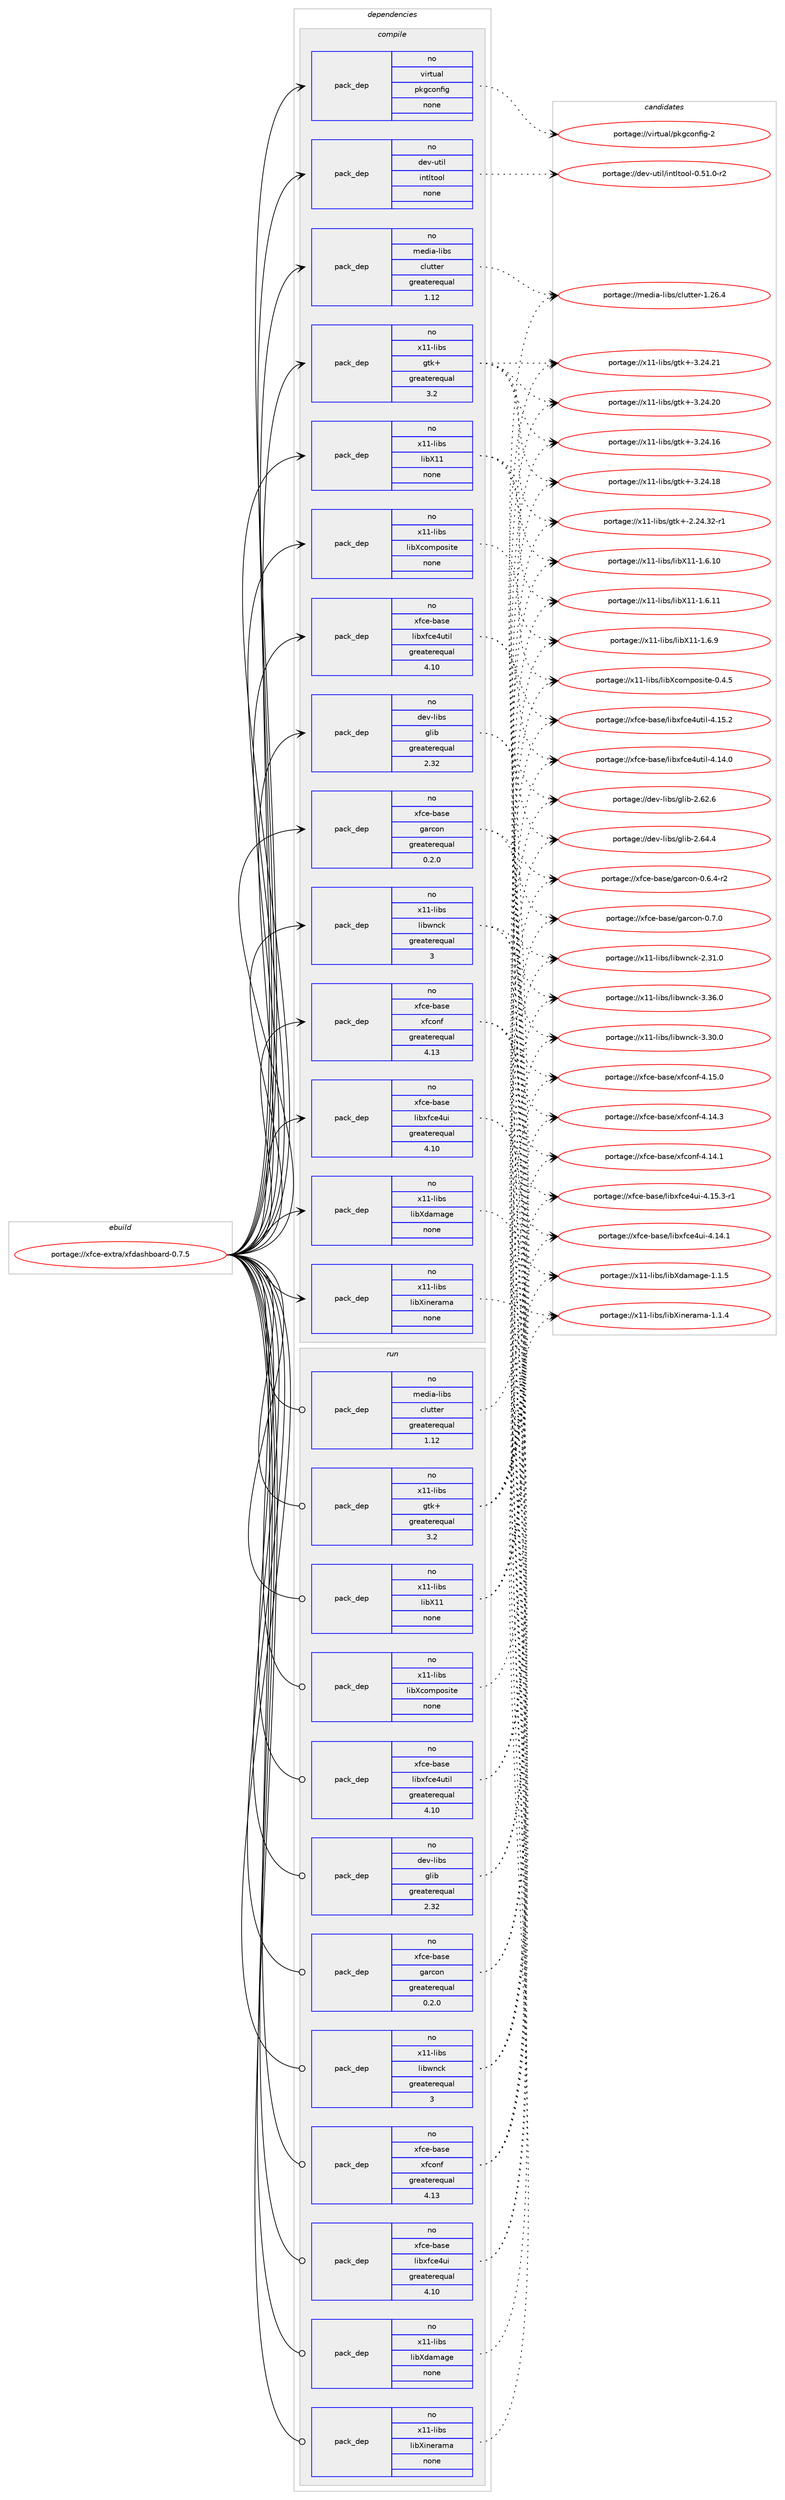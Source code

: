 digraph prolog {

# *************
# Graph options
# *************

newrank=true;
concentrate=true;
compound=true;
graph [rankdir=LR,fontname=Helvetica,fontsize=10,ranksep=1.5];#, ranksep=2.5, nodesep=0.2];
edge  [arrowhead=vee];
node  [fontname=Helvetica,fontsize=10];

# **********
# The ebuild
# **********

subgraph cluster_leftcol {
color=gray;
rank=same;
label=<<i>ebuild</i>>;
id [label="portage://xfce-extra/xfdashboard-0.7.5", color=red, width=4, href="../xfce-extra/xfdashboard-0.7.5.svg"];
}

# ****************
# The dependencies
# ****************

subgraph cluster_midcol {
color=gray;
label=<<i>dependencies</i>>;
subgraph cluster_compile {
fillcolor="#eeeeee";
style=filled;
label=<<i>compile</i>>;
subgraph pack1 {
dependency1 [label=<<TABLE BORDER="0" CELLBORDER="1" CELLSPACING="0" CELLPADDING="4" WIDTH="220"><TR><TD ROWSPAN="6" CELLPADDING="30">pack_dep</TD></TR><TR><TD WIDTH="110">no</TD></TR><TR><TD>dev-libs</TD></TR><TR><TD>glib</TD></TR><TR><TD>greaterequal</TD></TR><TR><TD>2.32</TD></TR></TABLE>>, shape=none, color=blue];
}
id:e -> dependency1:w [weight=20,style="solid",arrowhead="vee"];
subgraph pack2 {
dependency2 [label=<<TABLE BORDER="0" CELLBORDER="1" CELLSPACING="0" CELLPADDING="4" WIDTH="220"><TR><TD ROWSPAN="6" CELLPADDING="30">pack_dep</TD></TR><TR><TD WIDTH="110">no</TD></TR><TR><TD>dev-util</TD></TR><TR><TD>intltool</TD></TR><TR><TD>none</TD></TR><TR><TD></TD></TR></TABLE>>, shape=none, color=blue];
}
id:e -> dependency2:w [weight=20,style="solid",arrowhead="vee"];
subgraph pack3 {
dependency3 [label=<<TABLE BORDER="0" CELLBORDER="1" CELLSPACING="0" CELLPADDING="4" WIDTH="220"><TR><TD ROWSPAN="6" CELLPADDING="30">pack_dep</TD></TR><TR><TD WIDTH="110">no</TD></TR><TR><TD>media-libs</TD></TR><TR><TD>clutter</TD></TR><TR><TD>greaterequal</TD></TR><TR><TD>1.12</TD></TR></TABLE>>, shape=none, color=blue];
}
id:e -> dependency3:w [weight=20,style="solid",arrowhead="vee"];
subgraph pack4 {
dependency4 [label=<<TABLE BORDER="0" CELLBORDER="1" CELLSPACING="0" CELLPADDING="4" WIDTH="220"><TR><TD ROWSPAN="6" CELLPADDING="30">pack_dep</TD></TR><TR><TD WIDTH="110">no</TD></TR><TR><TD>virtual</TD></TR><TR><TD>pkgconfig</TD></TR><TR><TD>none</TD></TR><TR><TD></TD></TR></TABLE>>, shape=none, color=blue];
}
id:e -> dependency4:w [weight=20,style="solid",arrowhead="vee"];
subgraph pack5 {
dependency5 [label=<<TABLE BORDER="0" CELLBORDER="1" CELLSPACING="0" CELLPADDING="4" WIDTH="220"><TR><TD ROWSPAN="6" CELLPADDING="30">pack_dep</TD></TR><TR><TD WIDTH="110">no</TD></TR><TR><TD>x11-libs</TD></TR><TR><TD>gtk+</TD></TR><TR><TD>greaterequal</TD></TR><TR><TD>3.2</TD></TR></TABLE>>, shape=none, color=blue];
}
id:e -> dependency5:w [weight=20,style="solid",arrowhead="vee"];
subgraph pack6 {
dependency6 [label=<<TABLE BORDER="0" CELLBORDER="1" CELLSPACING="0" CELLPADDING="4" WIDTH="220"><TR><TD ROWSPAN="6" CELLPADDING="30">pack_dep</TD></TR><TR><TD WIDTH="110">no</TD></TR><TR><TD>x11-libs</TD></TR><TR><TD>libX11</TD></TR><TR><TD>none</TD></TR><TR><TD></TD></TR></TABLE>>, shape=none, color=blue];
}
id:e -> dependency6:w [weight=20,style="solid",arrowhead="vee"];
subgraph pack7 {
dependency7 [label=<<TABLE BORDER="0" CELLBORDER="1" CELLSPACING="0" CELLPADDING="4" WIDTH="220"><TR><TD ROWSPAN="6" CELLPADDING="30">pack_dep</TD></TR><TR><TD WIDTH="110">no</TD></TR><TR><TD>x11-libs</TD></TR><TR><TD>libXcomposite</TD></TR><TR><TD>none</TD></TR><TR><TD></TD></TR></TABLE>>, shape=none, color=blue];
}
id:e -> dependency7:w [weight=20,style="solid",arrowhead="vee"];
subgraph pack8 {
dependency8 [label=<<TABLE BORDER="0" CELLBORDER="1" CELLSPACING="0" CELLPADDING="4" WIDTH="220"><TR><TD ROWSPAN="6" CELLPADDING="30">pack_dep</TD></TR><TR><TD WIDTH="110">no</TD></TR><TR><TD>x11-libs</TD></TR><TR><TD>libXdamage</TD></TR><TR><TD>none</TD></TR><TR><TD></TD></TR></TABLE>>, shape=none, color=blue];
}
id:e -> dependency8:w [weight=20,style="solid",arrowhead="vee"];
subgraph pack9 {
dependency9 [label=<<TABLE BORDER="0" CELLBORDER="1" CELLSPACING="0" CELLPADDING="4" WIDTH="220"><TR><TD ROWSPAN="6" CELLPADDING="30">pack_dep</TD></TR><TR><TD WIDTH="110">no</TD></TR><TR><TD>x11-libs</TD></TR><TR><TD>libXinerama</TD></TR><TR><TD>none</TD></TR><TR><TD></TD></TR></TABLE>>, shape=none, color=blue];
}
id:e -> dependency9:w [weight=20,style="solid",arrowhead="vee"];
subgraph pack10 {
dependency10 [label=<<TABLE BORDER="0" CELLBORDER="1" CELLSPACING="0" CELLPADDING="4" WIDTH="220"><TR><TD ROWSPAN="6" CELLPADDING="30">pack_dep</TD></TR><TR><TD WIDTH="110">no</TD></TR><TR><TD>x11-libs</TD></TR><TR><TD>libwnck</TD></TR><TR><TD>greaterequal</TD></TR><TR><TD>3</TD></TR></TABLE>>, shape=none, color=blue];
}
id:e -> dependency10:w [weight=20,style="solid",arrowhead="vee"];
subgraph pack11 {
dependency11 [label=<<TABLE BORDER="0" CELLBORDER="1" CELLSPACING="0" CELLPADDING="4" WIDTH="220"><TR><TD ROWSPAN="6" CELLPADDING="30">pack_dep</TD></TR><TR><TD WIDTH="110">no</TD></TR><TR><TD>xfce-base</TD></TR><TR><TD>garcon</TD></TR><TR><TD>greaterequal</TD></TR><TR><TD>0.2.0</TD></TR></TABLE>>, shape=none, color=blue];
}
id:e -> dependency11:w [weight=20,style="solid",arrowhead="vee"];
subgraph pack12 {
dependency12 [label=<<TABLE BORDER="0" CELLBORDER="1" CELLSPACING="0" CELLPADDING="4" WIDTH="220"><TR><TD ROWSPAN="6" CELLPADDING="30">pack_dep</TD></TR><TR><TD WIDTH="110">no</TD></TR><TR><TD>xfce-base</TD></TR><TR><TD>libxfce4ui</TD></TR><TR><TD>greaterequal</TD></TR><TR><TD>4.10</TD></TR></TABLE>>, shape=none, color=blue];
}
id:e -> dependency12:w [weight=20,style="solid",arrowhead="vee"];
subgraph pack13 {
dependency13 [label=<<TABLE BORDER="0" CELLBORDER="1" CELLSPACING="0" CELLPADDING="4" WIDTH="220"><TR><TD ROWSPAN="6" CELLPADDING="30">pack_dep</TD></TR><TR><TD WIDTH="110">no</TD></TR><TR><TD>xfce-base</TD></TR><TR><TD>libxfce4util</TD></TR><TR><TD>greaterequal</TD></TR><TR><TD>4.10</TD></TR></TABLE>>, shape=none, color=blue];
}
id:e -> dependency13:w [weight=20,style="solid",arrowhead="vee"];
subgraph pack14 {
dependency14 [label=<<TABLE BORDER="0" CELLBORDER="1" CELLSPACING="0" CELLPADDING="4" WIDTH="220"><TR><TD ROWSPAN="6" CELLPADDING="30">pack_dep</TD></TR><TR><TD WIDTH="110">no</TD></TR><TR><TD>xfce-base</TD></TR><TR><TD>xfconf</TD></TR><TR><TD>greaterequal</TD></TR><TR><TD>4.13</TD></TR></TABLE>>, shape=none, color=blue];
}
id:e -> dependency14:w [weight=20,style="solid",arrowhead="vee"];
}
subgraph cluster_compileandrun {
fillcolor="#eeeeee";
style=filled;
label=<<i>compile and run</i>>;
}
subgraph cluster_run {
fillcolor="#eeeeee";
style=filled;
label=<<i>run</i>>;
subgraph pack15 {
dependency15 [label=<<TABLE BORDER="0" CELLBORDER="1" CELLSPACING="0" CELLPADDING="4" WIDTH="220"><TR><TD ROWSPAN="6" CELLPADDING="30">pack_dep</TD></TR><TR><TD WIDTH="110">no</TD></TR><TR><TD>dev-libs</TD></TR><TR><TD>glib</TD></TR><TR><TD>greaterequal</TD></TR><TR><TD>2.32</TD></TR></TABLE>>, shape=none, color=blue];
}
id:e -> dependency15:w [weight=20,style="solid",arrowhead="odot"];
subgraph pack16 {
dependency16 [label=<<TABLE BORDER="0" CELLBORDER="1" CELLSPACING="0" CELLPADDING="4" WIDTH="220"><TR><TD ROWSPAN="6" CELLPADDING="30">pack_dep</TD></TR><TR><TD WIDTH="110">no</TD></TR><TR><TD>media-libs</TD></TR><TR><TD>clutter</TD></TR><TR><TD>greaterequal</TD></TR><TR><TD>1.12</TD></TR></TABLE>>, shape=none, color=blue];
}
id:e -> dependency16:w [weight=20,style="solid",arrowhead="odot"];
subgraph pack17 {
dependency17 [label=<<TABLE BORDER="0" CELLBORDER="1" CELLSPACING="0" CELLPADDING="4" WIDTH="220"><TR><TD ROWSPAN="6" CELLPADDING="30">pack_dep</TD></TR><TR><TD WIDTH="110">no</TD></TR><TR><TD>x11-libs</TD></TR><TR><TD>gtk+</TD></TR><TR><TD>greaterequal</TD></TR><TR><TD>3.2</TD></TR></TABLE>>, shape=none, color=blue];
}
id:e -> dependency17:w [weight=20,style="solid",arrowhead="odot"];
subgraph pack18 {
dependency18 [label=<<TABLE BORDER="0" CELLBORDER="1" CELLSPACING="0" CELLPADDING="4" WIDTH="220"><TR><TD ROWSPAN="6" CELLPADDING="30">pack_dep</TD></TR><TR><TD WIDTH="110">no</TD></TR><TR><TD>x11-libs</TD></TR><TR><TD>libX11</TD></TR><TR><TD>none</TD></TR><TR><TD></TD></TR></TABLE>>, shape=none, color=blue];
}
id:e -> dependency18:w [weight=20,style="solid",arrowhead="odot"];
subgraph pack19 {
dependency19 [label=<<TABLE BORDER="0" CELLBORDER="1" CELLSPACING="0" CELLPADDING="4" WIDTH="220"><TR><TD ROWSPAN="6" CELLPADDING="30">pack_dep</TD></TR><TR><TD WIDTH="110">no</TD></TR><TR><TD>x11-libs</TD></TR><TR><TD>libXcomposite</TD></TR><TR><TD>none</TD></TR><TR><TD></TD></TR></TABLE>>, shape=none, color=blue];
}
id:e -> dependency19:w [weight=20,style="solid",arrowhead="odot"];
subgraph pack20 {
dependency20 [label=<<TABLE BORDER="0" CELLBORDER="1" CELLSPACING="0" CELLPADDING="4" WIDTH="220"><TR><TD ROWSPAN="6" CELLPADDING="30">pack_dep</TD></TR><TR><TD WIDTH="110">no</TD></TR><TR><TD>x11-libs</TD></TR><TR><TD>libXdamage</TD></TR><TR><TD>none</TD></TR><TR><TD></TD></TR></TABLE>>, shape=none, color=blue];
}
id:e -> dependency20:w [weight=20,style="solid",arrowhead="odot"];
subgraph pack21 {
dependency21 [label=<<TABLE BORDER="0" CELLBORDER="1" CELLSPACING="0" CELLPADDING="4" WIDTH="220"><TR><TD ROWSPAN="6" CELLPADDING="30">pack_dep</TD></TR><TR><TD WIDTH="110">no</TD></TR><TR><TD>x11-libs</TD></TR><TR><TD>libXinerama</TD></TR><TR><TD>none</TD></TR><TR><TD></TD></TR></TABLE>>, shape=none, color=blue];
}
id:e -> dependency21:w [weight=20,style="solid",arrowhead="odot"];
subgraph pack22 {
dependency22 [label=<<TABLE BORDER="0" CELLBORDER="1" CELLSPACING="0" CELLPADDING="4" WIDTH="220"><TR><TD ROWSPAN="6" CELLPADDING="30">pack_dep</TD></TR><TR><TD WIDTH="110">no</TD></TR><TR><TD>x11-libs</TD></TR><TR><TD>libwnck</TD></TR><TR><TD>greaterequal</TD></TR><TR><TD>3</TD></TR></TABLE>>, shape=none, color=blue];
}
id:e -> dependency22:w [weight=20,style="solid",arrowhead="odot"];
subgraph pack23 {
dependency23 [label=<<TABLE BORDER="0" CELLBORDER="1" CELLSPACING="0" CELLPADDING="4" WIDTH="220"><TR><TD ROWSPAN="6" CELLPADDING="30">pack_dep</TD></TR><TR><TD WIDTH="110">no</TD></TR><TR><TD>xfce-base</TD></TR><TR><TD>garcon</TD></TR><TR><TD>greaterequal</TD></TR><TR><TD>0.2.0</TD></TR></TABLE>>, shape=none, color=blue];
}
id:e -> dependency23:w [weight=20,style="solid",arrowhead="odot"];
subgraph pack24 {
dependency24 [label=<<TABLE BORDER="0" CELLBORDER="1" CELLSPACING="0" CELLPADDING="4" WIDTH="220"><TR><TD ROWSPAN="6" CELLPADDING="30">pack_dep</TD></TR><TR><TD WIDTH="110">no</TD></TR><TR><TD>xfce-base</TD></TR><TR><TD>libxfce4ui</TD></TR><TR><TD>greaterequal</TD></TR><TR><TD>4.10</TD></TR></TABLE>>, shape=none, color=blue];
}
id:e -> dependency24:w [weight=20,style="solid",arrowhead="odot"];
subgraph pack25 {
dependency25 [label=<<TABLE BORDER="0" CELLBORDER="1" CELLSPACING="0" CELLPADDING="4" WIDTH="220"><TR><TD ROWSPAN="6" CELLPADDING="30">pack_dep</TD></TR><TR><TD WIDTH="110">no</TD></TR><TR><TD>xfce-base</TD></TR><TR><TD>libxfce4util</TD></TR><TR><TD>greaterequal</TD></TR><TR><TD>4.10</TD></TR></TABLE>>, shape=none, color=blue];
}
id:e -> dependency25:w [weight=20,style="solid",arrowhead="odot"];
subgraph pack26 {
dependency26 [label=<<TABLE BORDER="0" CELLBORDER="1" CELLSPACING="0" CELLPADDING="4" WIDTH="220"><TR><TD ROWSPAN="6" CELLPADDING="30">pack_dep</TD></TR><TR><TD WIDTH="110">no</TD></TR><TR><TD>xfce-base</TD></TR><TR><TD>xfconf</TD></TR><TR><TD>greaterequal</TD></TR><TR><TD>4.13</TD></TR></TABLE>>, shape=none, color=blue];
}
id:e -> dependency26:w [weight=20,style="solid",arrowhead="odot"];
}
}

# **************
# The candidates
# **************

subgraph cluster_choices {
rank=same;
color=gray;
label=<<i>candidates</i>>;

subgraph choice1 {
color=black;
nodesep=1;
choice1001011184510810598115471031081059845504654524652 [label="portage://dev-libs/glib-2.64.4", color=red, width=4,href="../dev-libs/glib-2.64.4.svg"];
choice1001011184510810598115471031081059845504654504654 [label="portage://dev-libs/glib-2.62.6", color=red, width=4,href="../dev-libs/glib-2.62.6.svg"];
dependency1:e -> choice1001011184510810598115471031081059845504654524652:w [style=dotted,weight="100"];
dependency1:e -> choice1001011184510810598115471031081059845504654504654:w [style=dotted,weight="100"];
}
subgraph choice2 {
color=black;
nodesep=1;
choice1001011184511711610510847105110116108116111111108454846534946484511450 [label="portage://dev-util/intltool-0.51.0-r2", color=red, width=4,href="../dev-util/intltool-0.51.0-r2.svg"];
dependency2:e -> choice1001011184511711610510847105110116108116111111108454846534946484511450:w [style=dotted,weight="100"];
}
subgraph choice3 {
color=black;
nodesep=1;
choice109101100105974510810598115479910811711611610111445494650544652 [label="portage://media-libs/clutter-1.26.4", color=red, width=4,href="../media-libs/clutter-1.26.4.svg"];
dependency3:e -> choice109101100105974510810598115479910811711611610111445494650544652:w [style=dotted,weight="100"];
}
subgraph choice4 {
color=black;
nodesep=1;
choice1181051141161179710847112107103991111101021051034550 [label="portage://virtual/pkgconfig-2", color=red, width=4,href="../virtual/pkgconfig-2.svg"];
dependency4:e -> choice1181051141161179710847112107103991111101021051034550:w [style=dotted,weight="100"];
}
subgraph choice5 {
color=black;
nodesep=1;
choice1204949451081059811547103116107434551465052465049 [label="portage://x11-libs/gtk+-3.24.21", color=red, width=4,href="../x11-libs/gtk+-3.24.21.svg"];
choice1204949451081059811547103116107434551465052465048 [label="portage://x11-libs/gtk+-3.24.20", color=red, width=4,href="../x11-libs/gtk+-3.24.20.svg"];
choice1204949451081059811547103116107434551465052464956 [label="portage://x11-libs/gtk+-3.24.18", color=red, width=4,href="../x11-libs/gtk+-3.24.18.svg"];
choice1204949451081059811547103116107434551465052464954 [label="portage://x11-libs/gtk+-3.24.16", color=red, width=4,href="../x11-libs/gtk+-3.24.16.svg"];
choice12049494510810598115471031161074345504650524651504511449 [label="portage://x11-libs/gtk+-2.24.32-r1", color=red, width=4,href="../x11-libs/gtk+-2.24.32-r1.svg"];
dependency5:e -> choice1204949451081059811547103116107434551465052465049:w [style=dotted,weight="100"];
dependency5:e -> choice1204949451081059811547103116107434551465052465048:w [style=dotted,weight="100"];
dependency5:e -> choice1204949451081059811547103116107434551465052464956:w [style=dotted,weight="100"];
dependency5:e -> choice1204949451081059811547103116107434551465052464954:w [style=dotted,weight="100"];
dependency5:e -> choice12049494510810598115471031161074345504650524651504511449:w [style=dotted,weight="100"];
}
subgraph choice6 {
color=black;
nodesep=1;
choice120494945108105981154710810598884949454946544657 [label="portage://x11-libs/libX11-1.6.9", color=red, width=4,href="../x11-libs/libX11-1.6.9.svg"];
choice12049494510810598115471081059888494945494654464949 [label="portage://x11-libs/libX11-1.6.11", color=red, width=4,href="../x11-libs/libX11-1.6.11.svg"];
choice12049494510810598115471081059888494945494654464948 [label="portage://x11-libs/libX11-1.6.10", color=red, width=4,href="../x11-libs/libX11-1.6.10.svg"];
dependency6:e -> choice120494945108105981154710810598884949454946544657:w [style=dotted,weight="100"];
dependency6:e -> choice12049494510810598115471081059888494945494654464949:w [style=dotted,weight="100"];
dependency6:e -> choice12049494510810598115471081059888494945494654464948:w [style=dotted,weight="100"];
}
subgraph choice7 {
color=black;
nodesep=1;
choice1204949451081059811547108105988899111109112111115105116101454846524653 [label="portage://x11-libs/libXcomposite-0.4.5", color=red, width=4,href="../x11-libs/libXcomposite-0.4.5.svg"];
dependency7:e -> choice1204949451081059811547108105988899111109112111115105116101454846524653:w [style=dotted,weight="100"];
}
subgraph choice8 {
color=black;
nodesep=1;
choice120494945108105981154710810598881009710997103101454946494653 [label="portage://x11-libs/libXdamage-1.1.5", color=red, width=4,href="../x11-libs/libXdamage-1.1.5.svg"];
dependency8:e -> choice120494945108105981154710810598881009710997103101454946494653:w [style=dotted,weight="100"];
}
subgraph choice9 {
color=black;
nodesep=1;
choice120494945108105981154710810598881051101011149710997454946494652 [label="portage://x11-libs/libXinerama-1.1.4", color=red, width=4,href="../x11-libs/libXinerama-1.1.4.svg"];
dependency9:e -> choice120494945108105981154710810598881051101011149710997454946494652:w [style=dotted,weight="100"];
}
subgraph choice10 {
color=black;
nodesep=1;
choice1204949451081059811547108105981191109910745514651544648 [label="portage://x11-libs/libwnck-3.36.0", color=red, width=4,href="../x11-libs/libwnck-3.36.0.svg"];
choice1204949451081059811547108105981191109910745514651484648 [label="portage://x11-libs/libwnck-3.30.0", color=red, width=4,href="../x11-libs/libwnck-3.30.0.svg"];
choice1204949451081059811547108105981191109910745504651494648 [label="portage://x11-libs/libwnck-2.31.0", color=red, width=4,href="../x11-libs/libwnck-2.31.0.svg"];
dependency10:e -> choice1204949451081059811547108105981191109910745514651544648:w [style=dotted,weight="100"];
dependency10:e -> choice1204949451081059811547108105981191109910745514651484648:w [style=dotted,weight="100"];
dependency10:e -> choice1204949451081059811547108105981191109910745504651494648:w [style=dotted,weight="100"];
}
subgraph choice11 {
color=black;
nodesep=1;
choice12010299101459897115101471039711499111110454846554648 [label="portage://xfce-base/garcon-0.7.0", color=red, width=4,href="../xfce-base/garcon-0.7.0.svg"];
choice120102991014598971151014710397114991111104548465446524511450 [label="portage://xfce-base/garcon-0.6.4-r2", color=red, width=4,href="../xfce-base/garcon-0.6.4-r2.svg"];
dependency11:e -> choice12010299101459897115101471039711499111110454846554648:w [style=dotted,weight="100"];
dependency11:e -> choice120102991014598971151014710397114991111104548465446524511450:w [style=dotted,weight="100"];
}
subgraph choice12 {
color=black;
nodesep=1;
choice1201029910145989711510147108105981201029910152117105455246495346514511449 [label="portage://xfce-base/libxfce4ui-4.15.3-r1", color=red, width=4,href="../xfce-base/libxfce4ui-4.15.3-r1.svg"];
choice120102991014598971151014710810598120102991015211710545524649524649 [label="portage://xfce-base/libxfce4ui-4.14.1", color=red, width=4,href="../xfce-base/libxfce4ui-4.14.1.svg"];
dependency12:e -> choice1201029910145989711510147108105981201029910152117105455246495346514511449:w [style=dotted,weight="100"];
dependency12:e -> choice120102991014598971151014710810598120102991015211710545524649524649:w [style=dotted,weight="100"];
}
subgraph choice13 {
color=black;
nodesep=1;
choice120102991014598971151014710810598120102991015211711610510845524649534650 [label="portage://xfce-base/libxfce4util-4.15.2", color=red, width=4,href="../xfce-base/libxfce4util-4.15.2.svg"];
choice120102991014598971151014710810598120102991015211711610510845524649524648 [label="portage://xfce-base/libxfce4util-4.14.0", color=red, width=4,href="../xfce-base/libxfce4util-4.14.0.svg"];
dependency13:e -> choice120102991014598971151014710810598120102991015211711610510845524649534650:w [style=dotted,weight="100"];
dependency13:e -> choice120102991014598971151014710810598120102991015211711610510845524649524648:w [style=dotted,weight="100"];
}
subgraph choice14 {
color=black;
nodesep=1;
choice12010299101459897115101471201029911111010245524649534648 [label="portage://xfce-base/xfconf-4.15.0", color=red, width=4,href="../xfce-base/xfconf-4.15.0.svg"];
choice12010299101459897115101471201029911111010245524649524651 [label="portage://xfce-base/xfconf-4.14.3", color=red, width=4,href="../xfce-base/xfconf-4.14.3.svg"];
choice12010299101459897115101471201029911111010245524649524649 [label="portage://xfce-base/xfconf-4.14.1", color=red, width=4,href="../xfce-base/xfconf-4.14.1.svg"];
dependency14:e -> choice12010299101459897115101471201029911111010245524649534648:w [style=dotted,weight="100"];
dependency14:e -> choice12010299101459897115101471201029911111010245524649524651:w [style=dotted,weight="100"];
dependency14:e -> choice12010299101459897115101471201029911111010245524649524649:w [style=dotted,weight="100"];
}
subgraph choice15 {
color=black;
nodesep=1;
choice1001011184510810598115471031081059845504654524652 [label="portage://dev-libs/glib-2.64.4", color=red, width=4,href="../dev-libs/glib-2.64.4.svg"];
choice1001011184510810598115471031081059845504654504654 [label="portage://dev-libs/glib-2.62.6", color=red, width=4,href="../dev-libs/glib-2.62.6.svg"];
dependency15:e -> choice1001011184510810598115471031081059845504654524652:w [style=dotted,weight="100"];
dependency15:e -> choice1001011184510810598115471031081059845504654504654:w [style=dotted,weight="100"];
}
subgraph choice16 {
color=black;
nodesep=1;
choice109101100105974510810598115479910811711611610111445494650544652 [label="portage://media-libs/clutter-1.26.4", color=red, width=4,href="../media-libs/clutter-1.26.4.svg"];
dependency16:e -> choice109101100105974510810598115479910811711611610111445494650544652:w [style=dotted,weight="100"];
}
subgraph choice17 {
color=black;
nodesep=1;
choice1204949451081059811547103116107434551465052465049 [label="portage://x11-libs/gtk+-3.24.21", color=red, width=4,href="../x11-libs/gtk+-3.24.21.svg"];
choice1204949451081059811547103116107434551465052465048 [label="portage://x11-libs/gtk+-3.24.20", color=red, width=4,href="../x11-libs/gtk+-3.24.20.svg"];
choice1204949451081059811547103116107434551465052464956 [label="portage://x11-libs/gtk+-3.24.18", color=red, width=4,href="../x11-libs/gtk+-3.24.18.svg"];
choice1204949451081059811547103116107434551465052464954 [label="portage://x11-libs/gtk+-3.24.16", color=red, width=4,href="../x11-libs/gtk+-3.24.16.svg"];
choice12049494510810598115471031161074345504650524651504511449 [label="portage://x11-libs/gtk+-2.24.32-r1", color=red, width=4,href="../x11-libs/gtk+-2.24.32-r1.svg"];
dependency17:e -> choice1204949451081059811547103116107434551465052465049:w [style=dotted,weight="100"];
dependency17:e -> choice1204949451081059811547103116107434551465052465048:w [style=dotted,weight="100"];
dependency17:e -> choice1204949451081059811547103116107434551465052464956:w [style=dotted,weight="100"];
dependency17:e -> choice1204949451081059811547103116107434551465052464954:w [style=dotted,weight="100"];
dependency17:e -> choice12049494510810598115471031161074345504650524651504511449:w [style=dotted,weight="100"];
}
subgraph choice18 {
color=black;
nodesep=1;
choice120494945108105981154710810598884949454946544657 [label="portage://x11-libs/libX11-1.6.9", color=red, width=4,href="../x11-libs/libX11-1.6.9.svg"];
choice12049494510810598115471081059888494945494654464949 [label="portage://x11-libs/libX11-1.6.11", color=red, width=4,href="../x11-libs/libX11-1.6.11.svg"];
choice12049494510810598115471081059888494945494654464948 [label="portage://x11-libs/libX11-1.6.10", color=red, width=4,href="../x11-libs/libX11-1.6.10.svg"];
dependency18:e -> choice120494945108105981154710810598884949454946544657:w [style=dotted,weight="100"];
dependency18:e -> choice12049494510810598115471081059888494945494654464949:w [style=dotted,weight="100"];
dependency18:e -> choice12049494510810598115471081059888494945494654464948:w [style=dotted,weight="100"];
}
subgraph choice19 {
color=black;
nodesep=1;
choice1204949451081059811547108105988899111109112111115105116101454846524653 [label="portage://x11-libs/libXcomposite-0.4.5", color=red, width=4,href="../x11-libs/libXcomposite-0.4.5.svg"];
dependency19:e -> choice1204949451081059811547108105988899111109112111115105116101454846524653:w [style=dotted,weight="100"];
}
subgraph choice20 {
color=black;
nodesep=1;
choice120494945108105981154710810598881009710997103101454946494653 [label="portage://x11-libs/libXdamage-1.1.5", color=red, width=4,href="../x11-libs/libXdamage-1.1.5.svg"];
dependency20:e -> choice120494945108105981154710810598881009710997103101454946494653:w [style=dotted,weight="100"];
}
subgraph choice21 {
color=black;
nodesep=1;
choice120494945108105981154710810598881051101011149710997454946494652 [label="portage://x11-libs/libXinerama-1.1.4", color=red, width=4,href="../x11-libs/libXinerama-1.1.4.svg"];
dependency21:e -> choice120494945108105981154710810598881051101011149710997454946494652:w [style=dotted,weight="100"];
}
subgraph choice22 {
color=black;
nodesep=1;
choice1204949451081059811547108105981191109910745514651544648 [label="portage://x11-libs/libwnck-3.36.0", color=red, width=4,href="../x11-libs/libwnck-3.36.0.svg"];
choice1204949451081059811547108105981191109910745514651484648 [label="portage://x11-libs/libwnck-3.30.0", color=red, width=4,href="../x11-libs/libwnck-3.30.0.svg"];
choice1204949451081059811547108105981191109910745504651494648 [label="portage://x11-libs/libwnck-2.31.0", color=red, width=4,href="../x11-libs/libwnck-2.31.0.svg"];
dependency22:e -> choice1204949451081059811547108105981191109910745514651544648:w [style=dotted,weight="100"];
dependency22:e -> choice1204949451081059811547108105981191109910745514651484648:w [style=dotted,weight="100"];
dependency22:e -> choice1204949451081059811547108105981191109910745504651494648:w [style=dotted,weight="100"];
}
subgraph choice23 {
color=black;
nodesep=1;
choice12010299101459897115101471039711499111110454846554648 [label="portage://xfce-base/garcon-0.7.0", color=red, width=4,href="../xfce-base/garcon-0.7.0.svg"];
choice120102991014598971151014710397114991111104548465446524511450 [label="portage://xfce-base/garcon-0.6.4-r2", color=red, width=4,href="../xfce-base/garcon-0.6.4-r2.svg"];
dependency23:e -> choice12010299101459897115101471039711499111110454846554648:w [style=dotted,weight="100"];
dependency23:e -> choice120102991014598971151014710397114991111104548465446524511450:w [style=dotted,weight="100"];
}
subgraph choice24 {
color=black;
nodesep=1;
choice1201029910145989711510147108105981201029910152117105455246495346514511449 [label="portage://xfce-base/libxfce4ui-4.15.3-r1", color=red, width=4,href="../xfce-base/libxfce4ui-4.15.3-r1.svg"];
choice120102991014598971151014710810598120102991015211710545524649524649 [label="portage://xfce-base/libxfce4ui-4.14.1", color=red, width=4,href="../xfce-base/libxfce4ui-4.14.1.svg"];
dependency24:e -> choice1201029910145989711510147108105981201029910152117105455246495346514511449:w [style=dotted,weight="100"];
dependency24:e -> choice120102991014598971151014710810598120102991015211710545524649524649:w [style=dotted,weight="100"];
}
subgraph choice25 {
color=black;
nodesep=1;
choice120102991014598971151014710810598120102991015211711610510845524649534650 [label="portage://xfce-base/libxfce4util-4.15.2", color=red, width=4,href="../xfce-base/libxfce4util-4.15.2.svg"];
choice120102991014598971151014710810598120102991015211711610510845524649524648 [label="portage://xfce-base/libxfce4util-4.14.0", color=red, width=4,href="../xfce-base/libxfce4util-4.14.0.svg"];
dependency25:e -> choice120102991014598971151014710810598120102991015211711610510845524649534650:w [style=dotted,weight="100"];
dependency25:e -> choice120102991014598971151014710810598120102991015211711610510845524649524648:w [style=dotted,weight="100"];
}
subgraph choice26 {
color=black;
nodesep=1;
choice12010299101459897115101471201029911111010245524649534648 [label="portage://xfce-base/xfconf-4.15.0", color=red, width=4,href="../xfce-base/xfconf-4.15.0.svg"];
choice12010299101459897115101471201029911111010245524649524651 [label="portage://xfce-base/xfconf-4.14.3", color=red, width=4,href="../xfce-base/xfconf-4.14.3.svg"];
choice12010299101459897115101471201029911111010245524649524649 [label="portage://xfce-base/xfconf-4.14.1", color=red, width=4,href="../xfce-base/xfconf-4.14.1.svg"];
dependency26:e -> choice12010299101459897115101471201029911111010245524649534648:w [style=dotted,weight="100"];
dependency26:e -> choice12010299101459897115101471201029911111010245524649524651:w [style=dotted,weight="100"];
dependency26:e -> choice12010299101459897115101471201029911111010245524649524649:w [style=dotted,weight="100"];
}
}

}
